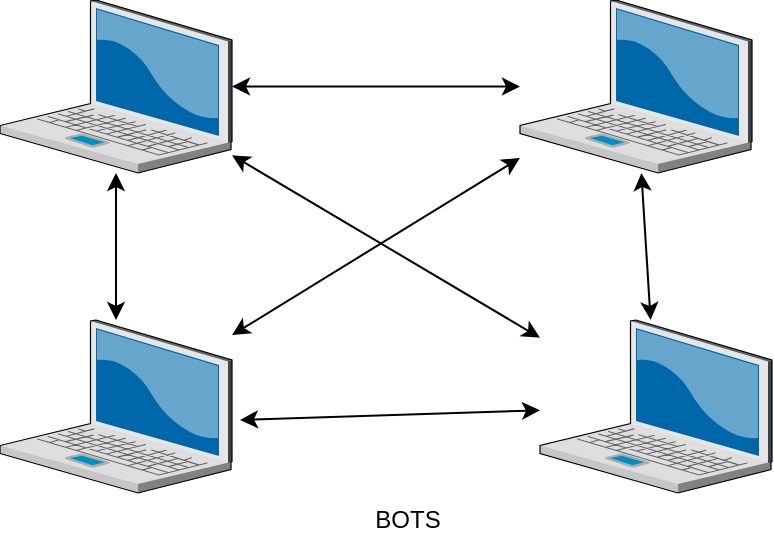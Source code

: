 <mxfile version="13.9.9" type="device"><diagram id="kYmRlrafMvvAxDiRTEvH" name="Página-1"><mxGraphModel dx="1022" dy="537" grid="1" gridSize="10" guides="1" tooltips="1" connect="1" arrows="1" fold="1" page="1" pageScale="1" pageWidth="827" pageHeight="1169" math="0" shadow="0"><root><mxCell id="0"/><mxCell id="1" parent="0"/><mxCell id="6ehqWqFVhdvVyntdWv2L-1" value="" style="verticalLabelPosition=bottom;aspect=fixed;html=1;verticalAlign=top;strokeColor=none;align=center;outlineConnect=0;shape=mxgraph.citrix.laptop_2;" vertex="1" parent="1"><mxGeometry x="190" y="140" width="116" height="86.5" as="geometry"/></mxCell><mxCell id="6ehqWqFVhdvVyntdWv2L-2" value="" style="verticalLabelPosition=bottom;aspect=fixed;html=1;verticalAlign=top;strokeColor=none;align=center;outlineConnect=0;shape=mxgraph.citrix.laptop_2;" vertex="1" parent="1"><mxGeometry x="190" y="300" width="116" height="86.5" as="geometry"/></mxCell><mxCell id="6ehqWqFVhdvVyntdWv2L-3" value="" style="verticalLabelPosition=bottom;aspect=fixed;html=1;verticalAlign=top;strokeColor=none;align=center;outlineConnect=0;shape=mxgraph.citrix.laptop_2;" vertex="1" parent="1"><mxGeometry x="460" y="300" width="116" height="86.5" as="geometry"/></mxCell><mxCell id="6ehqWqFVhdvVyntdWv2L-4" value="" style="verticalLabelPosition=bottom;aspect=fixed;html=1;verticalAlign=top;strokeColor=none;align=center;outlineConnect=0;shape=mxgraph.citrix.laptop_2;" vertex="1" parent="1"><mxGeometry x="450" y="140" width="116" height="86.5" as="geometry"/></mxCell><mxCell id="6ehqWqFVhdvVyntdWv2L-5" value="" style="endArrow=classic;startArrow=classic;html=1;" edge="1" parent="1" source="6ehqWqFVhdvVyntdWv2L-1" target="6ehqWqFVhdvVyntdWv2L-3"><mxGeometry width="50" height="50" relative="1" as="geometry"><mxPoint x="390" y="300" as="sourcePoint"/><mxPoint x="440" y="250" as="targetPoint"/></mxGeometry></mxCell><mxCell id="6ehqWqFVhdvVyntdWv2L-7" value="" style="endArrow=classic;startArrow=classic;html=1;" edge="1" parent="1" source="6ehqWqFVhdvVyntdWv2L-2" target="6ehqWqFVhdvVyntdWv2L-1"><mxGeometry width="50" height="50" relative="1" as="geometry"><mxPoint x="390" y="300" as="sourcePoint"/><mxPoint x="440" y="250" as="targetPoint"/></mxGeometry></mxCell><mxCell id="6ehqWqFVhdvVyntdWv2L-8" value="" style="endArrow=classic;startArrow=classic;html=1;" edge="1" parent="1" source="6ehqWqFVhdvVyntdWv2L-1" target="6ehqWqFVhdvVyntdWv2L-4"><mxGeometry width="50" height="50" relative="1" as="geometry"><mxPoint x="390" y="300" as="sourcePoint"/><mxPoint x="440" y="250" as="targetPoint"/></mxGeometry></mxCell><mxCell id="6ehqWqFVhdvVyntdWv2L-9" value="" style="endArrow=classic;startArrow=classic;html=1;" edge="1" parent="1" source="6ehqWqFVhdvVyntdWv2L-2" target="6ehqWqFVhdvVyntdWv2L-4"><mxGeometry width="50" height="50" relative="1" as="geometry"><mxPoint x="390" y="300" as="sourcePoint"/><mxPoint x="440" y="250" as="targetPoint"/></mxGeometry></mxCell><mxCell id="6ehqWqFVhdvVyntdWv2L-10" value="" style="endArrow=classic;startArrow=classic;html=1;" edge="1" parent="1" source="6ehqWqFVhdvVyntdWv2L-3" target="6ehqWqFVhdvVyntdWv2L-4"><mxGeometry width="50" height="50" relative="1" as="geometry"><mxPoint x="390" y="300" as="sourcePoint"/><mxPoint x="440" y="250" as="targetPoint"/></mxGeometry></mxCell><mxCell id="6ehqWqFVhdvVyntdWv2L-11" value="" style="endArrow=classic;startArrow=classic;html=1;" edge="1" parent="1" target="6ehqWqFVhdvVyntdWv2L-3"><mxGeometry width="50" height="50" relative="1" as="geometry"><mxPoint x="310" y="350" as="sourcePoint"/><mxPoint x="440" y="250" as="targetPoint"/></mxGeometry></mxCell><mxCell id="6ehqWqFVhdvVyntdWv2L-12" value="BOTS" style="text;html=1;strokeColor=none;fillColor=none;align=center;verticalAlign=middle;whiteSpace=wrap;rounded=0;" vertex="1" parent="1"><mxGeometry x="374" y="390" width="40" height="20" as="geometry"/></mxCell></root></mxGraphModel></diagram></mxfile>